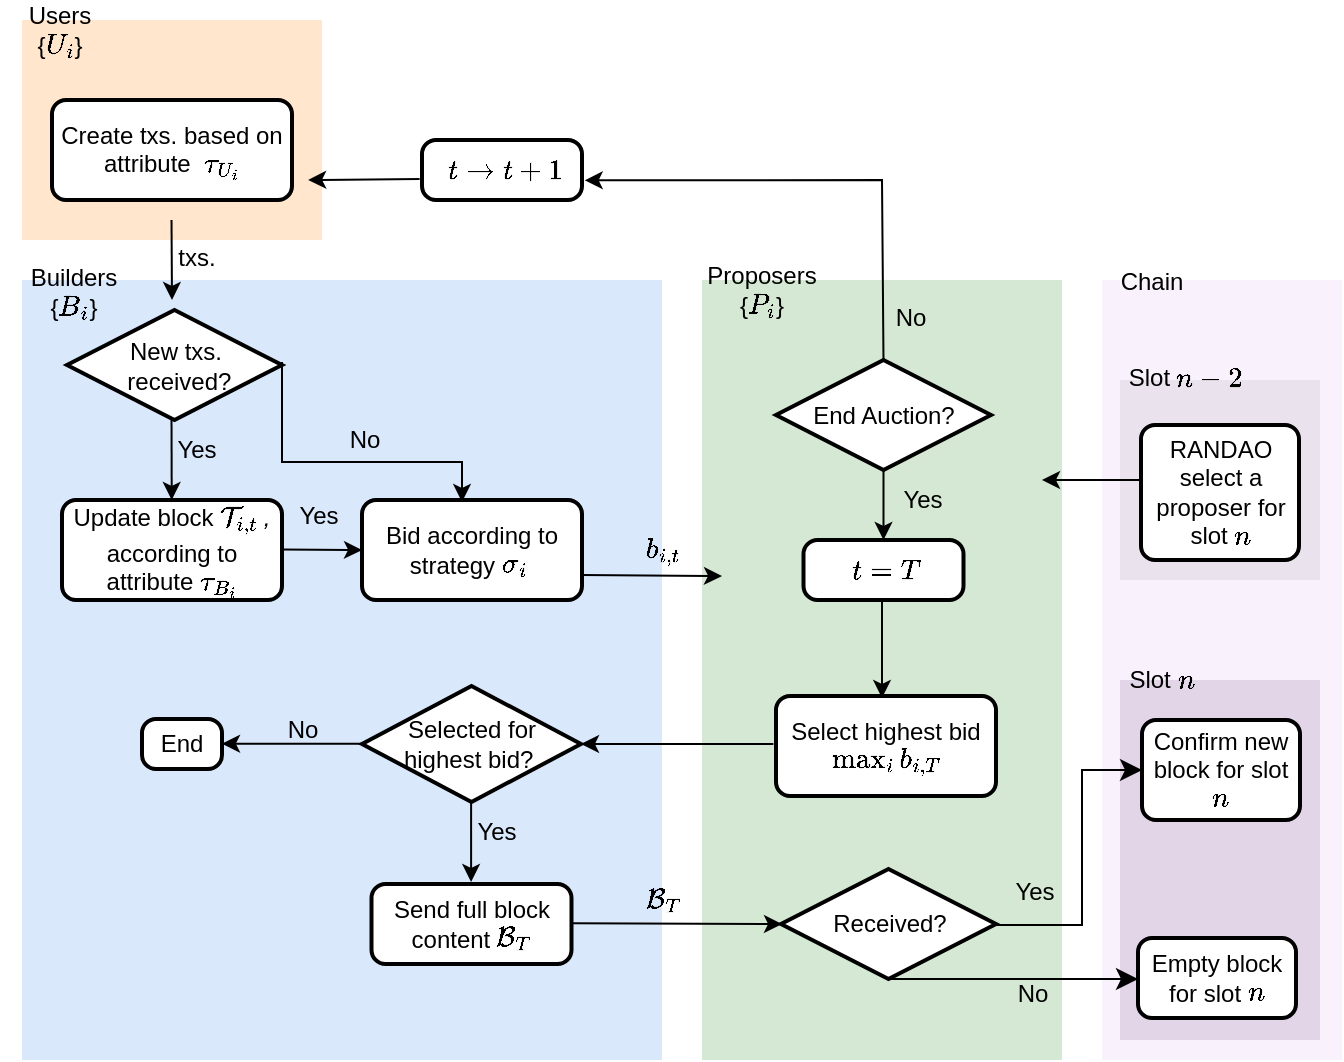 <mxfile version="26.1.1">
  <diagram name="Page-1" id="RIdl4yIpkKvQEjexbSTN">
    <mxGraphModel dx="889" dy="534" grid="1" gridSize="10" guides="1" tooltips="1" connect="1" arrows="1" fold="1" page="1" pageScale="1" pageWidth="827" pageHeight="1169" math="1" shadow="0">
      <root>
        <mxCell id="0" />
        <mxCell id="1" parent="0" />
        <mxCell id="jQI5X7SojYvdJqr93CXN-82" value="" style="rounded=0;whiteSpace=wrap;html=1;fillColor=light-dark(#f9f2fd, #392f3f);strokeColor=none;movable=1;resizable=1;rotatable=1;deletable=1;editable=1;locked=0;connectable=1;" vertex="1" parent="1">
          <mxGeometry x="640" y="190" width="120" height="390" as="geometry" />
        </mxCell>
        <mxCell id="jQI5X7SojYvdJqr93CXN-76" value="" style="rounded=0;whiteSpace=wrap;html=1;fillColor=#e1d5e7;strokeColor=none;" vertex="1" parent="1">
          <mxGeometry x="649" y="390" width="100" height="180" as="geometry" />
        </mxCell>
        <mxCell id="jQI5X7SojYvdJqr93CXN-40" value="" style="rounded=0;whiteSpace=wrap;html=1;fillColor=#d5e8d4;strokeColor=none;movable=1;resizable=1;rotatable=1;deletable=1;editable=1;locked=0;connectable=1;" vertex="1" parent="1">
          <mxGeometry x="440" y="190" width="180" height="390" as="geometry" />
        </mxCell>
        <mxCell id="jQI5X7SojYvdJqr93CXN-23" value="" style="rounded=0;whiteSpace=wrap;html=1;fillColor=#dae8fc;strokeColor=none;movable=1;resizable=1;rotatable=1;deletable=1;editable=1;locked=0;connectable=1;" vertex="1" parent="1">
          <mxGeometry x="100" y="190" width="320" height="390" as="geometry" />
        </mxCell>
        <mxCell id="jQI5X7SojYvdJqr93CXN-15" value="" style="rounded=0;whiteSpace=wrap;html=1;fillColor=#ffe6cc;strokeColor=none;movable=0;resizable=0;rotatable=0;deletable=0;editable=0;locked=1;connectable=0;" vertex="1" parent="1">
          <mxGeometry x="100" y="60" width="150" height="110" as="geometry" />
        </mxCell>
        <mxCell id="jQI5X7SojYvdJqr93CXN-16" value="Users&lt;div&gt;{\(U_i\)}&lt;/div&gt;" style="text;html=1;align=center;verticalAlign=middle;whiteSpace=wrap;rounded=0;" vertex="1" parent="1">
          <mxGeometry x="89" y="50" width="60" height="30" as="geometry" />
        </mxCell>
        <mxCell id="jQI5X7SojYvdJqr93CXN-18" value="Create txs. based on attribute&amp;nbsp;&amp;nbsp;\( \tau_{U_i} \)" style="rounded=1;whiteSpace=wrap;html=1;absoluteArcSize=1;arcSize=14;strokeWidth=2;" vertex="1" parent="1">
          <mxGeometry x="115" y="100" width="120" height="50" as="geometry" />
        </mxCell>
        <mxCell id="jQI5X7SojYvdJqr93CXN-21" value="" style="endArrow=classic;html=1;rounded=0;" edge="1" parent="1">
          <mxGeometry width="50" height="50" relative="1" as="geometry">
            <mxPoint x="174.76" y="160" as="sourcePoint" />
            <mxPoint x="175" y="200" as="targetPoint" />
          </mxGeometry>
        </mxCell>
        <mxCell id="jQI5X7SojYvdJqr93CXN-22" value="txs." style="text;html=1;align=center;verticalAlign=middle;resizable=0;points=[];autosize=1;strokeColor=none;fillColor=none;" vertex="1" parent="1">
          <mxGeometry x="167" y="164" width="40" height="30" as="geometry" />
        </mxCell>
        <mxCell id="jQI5X7SojYvdJqr93CXN-24" value="Builders&lt;div&gt;{\(B_i\)}&lt;/div&gt;" style="text;html=1;align=center;verticalAlign=middle;whiteSpace=wrap;rounded=0;" vertex="1" parent="1">
          <mxGeometry x="96" y="181" width="60" height="30" as="geometry" />
        </mxCell>
        <mxCell id="jQI5X7SojYvdJqr93CXN-25" value="New txs.&lt;div&gt;&amp;nbsp;received?&lt;/div&gt;" style="strokeWidth=2;html=1;shape=mxgraph.flowchart.decision;whiteSpace=wrap;" vertex="1" parent="1">
          <mxGeometry x="122.5" y="205" width="107.5" height="55" as="geometry" />
        </mxCell>
        <mxCell id="jQI5X7SojYvdJqr93CXN-26" value="" style="endArrow=classic;html=1;rounded=0;" edge="1" parent="1">
          <mxGeometry width="50" height="50" relative="1" as="geometry">
            <mxPoint x="174.76" y="260" as="sourcePoint" />
            <mxPoint x="174.855" y="300" as="targetPoint" />
          </mxGeometry>
        </mxCell>
        <mxCell id="jQI5X7SojYvdJqr93CXN-27" value="Yes" style="text;html=1;align=center;verticalAlign=middle;resizable=0;points=[];autosize=1;strokeColor=none;fillColor=none;" vertex="1" parent="1">
          <mxGeometry x="167" y="260" width="40" height="30" as="geometry" />
        </mxCell>
        <mxCell id="jQI5X7SojYvdJqr93CXN-28" value="" style="endArrow=classic;html=1;rounded=0;entryX=0;entryY=0.5;entryDx=0;entryDy=0;" edge="1" parent="1" target="jQI5X7SojYvdJqr93CXN-35">
          <mxGeometry width="50" height="50" relative="1" as="geometry">
            <mxPoint x="230" y="324.76" as="sourcePoint" />
            <mxPoint x="267.095" y="324.76" as="targetPoint" />
          </mxGeometry>
        </mxCell>
        <mxCell id="jQI5X7SojYvdJqr93CXN-29" value="No" style="text;html=1;align=center;verticalAlign=middle;resizable=0;points=[];autosize=1;strokeColor=none;fillColor=none;" vertex="1" parent="1">
          <mxGeometry x="251" y="255" width="40" height="30" as="geometry" />
        </mxCell>
        <mxCell id="jQI5X7SojYvdJqr93CXN-31" value="Update block \( \mathcal{T}_{i,t} \)&lt;i&gt;&lt;sub&gt;&amp;nbsp;&lt;/sub&gt;,&lt;/i&gt; according to attribute \( \tau_{B_i} \)" style="rounded=1;whiteSpace=wrap;html=1;absoluteArcSize=1;arcSize=14;strokeWidth=2;" vertex="1" parent="1">
          <mxGeometry x="120" y="300" width="110" height="50" as="geometry" />
        </mxCell>
        <mxCell id="jQI5X7SojYvdJqr93CXN-35" value="Bid according to strategy \( \sigma_i \)&amp;nbsp;" style="rounded=1;whiteSpace=wrap;html=1;absoluteArcSize=1;arcSize=14;strokeWidth=2;" vertex="1" parent="1">
          <mxGeometry x="270" y="300" width="110" height="50" as="geometry" />
        </mxCell>
        <mxCell id="jQI5X7SojYvdJqr93CXN-38" value="&lt;span style=&quot;text-wrap-mode: wrap;&quot;&gt;\( b_{i,t} \)&lt;/span&gt;" style="text;html=1;align=center;verticalAlign=middle;resizable=0;points=[];autosize=1;strokeColor=none;fillColor=none;" vertex="1" parent="1">
          <mxGeometry x="380" y="310" width="80" height="30" as="geometry" />
        </mxCell>
        <mxCell id="jQI5X7SojYvdJqr93CXN-36" value="" style="endArrow=classic;html=1;rounded=0;exitX=1;exitY=0.75;exitDx=0;exitDy=0;" edge="1" parent="1" source="jQI5X7SojYvdJqr93CXN-35">
          <mxGeometry width="50" height="50" relative="1" as="geometry">
            <mxPoint x="376" y="330" as="sourcePoint" />
            <mxPoint x="450" y="338" as="targetPoint" />
          </mxGeometry>
        </mxCell>
        <mxCell id="jQI5X7SojYvdJqr93CXN-39" value="End Auction?" style="strokeWidth=2;html=1;shape=mxgraph.flowchart.decision;whiteSpace=wrap;" vertex="1" parent="1">
          <mxGeometry x="477" y="230" width="107.5" height="55" as="geometry" />
        </mxCell>
        <mxCell id="jQI5X7SojYvdJqr93CXN-42" value="Yes" style="text;html=1;align=center;verticalAlign=middle;resizable=0;points=[];autosize=1;strokeColor=none;fillColor=none;" vertex="1" parent="1">
          <mxGeometry x="228" y="293" width="40" height="30" as="geometry" />
        </mxCell>
        <mxCell id="jQI5X7SojYvdJqr93CXN-41" value="" style="endArrow=classic;html=1;rounded=0;" edge="1" parent="1">
          <mxGeometry width="50" height="50" relative="1" as="geometry">
            <mxPoint x="230" y="231" as="sourcePoint" />
            <mxPoint x="320" y="301" as="targetPoint" />
            <Array as="points">
              <mxPoint x="230" y="251" />
              <mxPoint x="230" y="281" />
              <mxPoint x="320" y="281" />
            </Array>
          </mxGeometry>
        </mxCell>
        <mxCell id="jQI5X7SojYvdJqr93CXN-44" value="" style="endArrow=classic;html=1;rounded=0;entryX=1.017;entryY=0.672;entryDx=0;entryDy=0;entryPerimeter=0;exitX=0.5;exitY=0;exitDx=0;exitDy=0;exitPerimeter=0;" edge="1" parent="1" source="jQI5X7SojYvdJqr93CXN-39" target="jQI5X7SojYvdJqr93CXN-46">
          <mxGeometry width="50" height="50" relative="1" as="geometry">
            <mxPoint x="532" y="230" as="sourcePoint" />
            <mxPoint x="430" y="140" as="targetPoint" />
            <Array as="points">
              <mxPoint x="530" y="140" />
            </Array>
          </mxGeometry>
        </mxCell>
        <mxCell id="jQI5X7SojYvdJqr93CXN-45" value="No" style="text;html=1;align=center;verticalAlign=middle;resizable=0;points=[];autosize=1;strokeColor=none;fillColor=none;" vertex="1" parent="1">
          <mxGeometry x="524" y="194" width="40" height="30" as="geometry" />
        </mxCell>
        <mxCell id="jQI5X7SojYvdJqr93CXN-46" value="&amp;nbsp;\( t \to t+1 \)" style="rounded=1;whiteSpace=wrap;html=1;absoluteArcSize=1;arcSize=14;strokeWidth=2;" vertex="1" parent="1">
          <mxGeometry x="300" y="120" width="80" height="30" as="geometry" />
        </mxCell>
        <mxCell id="jQI5X7SojYvdJqr93CXN-47" value="Proposers&lt;div&gt;{\(P_i\)}&lt;/div&gt;" style="text;html=1;align=center;verticalAlign=middle;whiteSpace=wrap;rounded=0;" vertex="1" parent="1">
          <mxGeometry x="440" y="180" width="60" height="30" as="geometry" />
        </mxCell>
        <mxCell id="jQI5X7SojYvdJqr93CXN-48" value="" style="endArrow=classic;html=1;rounded=0;exitX=-0.015;exitY=0.649;exitDx=0;exitDy=0;exitPerimeter=0;" edge="1" parent="1" source="jQI5X7SojYvdJqr93CXN-46">
          <mxGeometry width="50" height="50" relative="1" as="geometry">
            <mxPoint x="291.0" y="139.92" as="sourcePoint" />
            <mxPoint x="243.08" y="140" as="targetPoint" />
          </mxGeometry>
        </mxCell>
        <mxCell id="jQI5X7SojYvdJqr93CXN-49" value="" style="endArrow=classic;html=1;rounded=0;exitX=0.5;exitY=1;exitDx=0;exitDy=0;exitPerimeter=0;entryX=0.5;entryY=0;entryDx=0;entryDy=0;" edge="1" parent="1" source="jQI5X7SojYvdJqr93CXN-39" target="jQI5X7SojYvdJqr93CXN-71">
          <mxGeometry width="50" height="50" relative="1" as="geometry">
            <mxPoint x="531.55" y="357" as="sourcePoint" />
            <mxPoint x="532" y="320" as="targetPoint" />
          </mxGeometry>
        </mxCell>
        <mxCell id="jQI5X7SojYvdJqr93CXN-50" value="Yes" style="text;html=1;align=center;verticalAlign=middle;resizable=0;points=[];autosize=1;strokeColor=none;fillColor=none;" vertex="1" parent="1">
          <mxGeometry x="530" y="285" width="40" height="30" as="geometry" />
        </mxCell>
        <mxCell id="jQI5X7SojYvdJqr93CXN-51" value="Select highest bid \(\max_{i} b_{i,T}\)" style="rounded=1;whiteSpace=wrap;html=1;absoluteArcSize=1;arcSize=14;strokeWidth=2;" vertex="1" parent="1">
          <mxGeometry x="477" y="398" width="110" height="50" as="geometry" />
        </mxCell>
        <mxCell id="jQI5X7SojYvdJqr93CXN-52" value="" style="endArrow=classic;html=1;rounded=0;exitX=-0.012;exitY=0.64;exitDx=0;exitDy=0;exitPerimeter=0;entryX=1;entryY=0.5;entryDx=0;entryDy=0;entryPerimeter=0;" edge="1" parent="1" target="jQI5X7SojYvdJqr93CXN-53">
          <mxGeometry width="50" height="50" relative="1" as="geometry">
            <mxPoint x="475.68" y="422" as="sourcePoint" />
            <mxPoint x="410" y="422" as="targetPoint" />
          </mxGeometry>
        </mxCell>
        <mxCell id="jQI5X7SojYvdJqr93CXN-53" value="Selected for&lt;div&gt;highest bid?&amp;nbsp;&lt;/div&gt;" style="strokeWidth=2;html=1;shape=mxgraph.flowchart.decision;whiteSpace=wrap;" vertex="1" parent="1">
          <mxGeometry x="270" y="393" width="109.5" height="58" as="geometry" />
        </mxCell>
        <mxCell id="jQI5X7SojYvdJqr93CXN-54" value="" style="endArrow=classic;html=1;rounded=0;" edge="1" parent="1">
          <mxGeometry width="50" height="50" relative="1" as="geometry">
            <mxPoint x="270" y="421.83" as="sourcePoint" />
            <mxPoint x="200" y="421.83" as="targetPoint" />
          </mxGeometry>
        </mxCell>
        <mxCell id="jQI5X7SojYvdJqr93CXN-55" value="No" style="text;html=1;align=center;verticalAlign=middle;resizable=0;points=[];autosize=1;strokeColor=none;fillColor=none;" vertex="1" parent="1">
          <mxGeometry x="220" y="400" width="40" height="30" as="geometry" />
        </mxCell>
        <mxCell id="jQI5X7SojYvdJqr93CXN-58" value="End" style="rounded=1;whiteSpace=wrap;html=1;absoluteArcSize=1;arcSize=14;strokeWidth=2;" vertex="1" parent="1">
          <mxGeometry x="160" y="409.5" width="40" height="25" as="geometry" />
        </mxCell>
        <mxCell id="jQI5X7SojYvdJqr93CXN-59" value="" style="endArrow=classic;html=1;rounded=0;" edge="1" parent="1">
          <mxGeometry width="50" height="50" relative="1" as="geometry">
            <mxPoint x="324.55" y="451" as="sourcePoint" />
            <mxPoint x="324.55" y="491" as="targetPoint" />
          </mxGeometry>
        </mxCell>
        <mxCell id="jQI5X7SojYvdJqr93CXN-60" value="Yes" style="text;html=1;align=center;verticalAlign=middle;resizable=0;points=[];autosize=1;strokeColor=none;fillColor=none;" vertex="1" parent="1">
          <mxGeometry x="317" y="451" width="40" height="30" as="geometry" />
        </mxCell>
        <mxCell id="jQI5X7SojYvdJqr93CXN-61" value="Send full block content \( \mathcal{B}_T \)" style="rounded=1;whiteSpace=wrap;html=1;absoluteArcSize=1;arcSize=14;strokeWidth=2;" vertex="1" parent="1">
          <mxGeometry x="274.75" y="492" width="100" height="40" as="geometry" />
        </mxCell>
        <mxCell id="jQI5X7SojYvdJqr93CXN-62" value="" style="endArrow=classic;html=1;rounded=0;" edge="1" parent="1">
          <mxGeometry width="50" height="50" relative="1" as="geometry">
            <mxPoint x="374.75" y="511.66" as="sourcePoint" />
            <mxPoint x="480" y="512" as="targetPoint" />
          </mxGeometry>
        </mxCell>
        <mxCell id="jQI5X7SojYvdJqr93CXN-63" value="Received?" style="strokeWidth=2;html=1;shape=mxgraph.flowchart.decision;whiteSpace=wrap;" vertex="1" parent="1">
          <mxGeometry x="479.5" y="484.5" width="107.5" height="55" as="geometry" />
        </mxCell>
        <mxCell id="jQI5X7SojYvdJqr93CXN-64" value="&lt;span style=&quot;text-wrap-mode: wrap;&quot;&gt;\( \mathcal{B}_T \)&lt;/span&gt;" style="text;html=1;align=center;verticalAlign=middle;resizable=0;points=[];autosize=1;strokeColor=none;fillColor=none;" vertex="1" parent="1">
          <mxGeometry x="360" y="484.5" width="120" height="30" as="geometry" />
        </mxCell>
        <mxCell id="jQI5X7SojYvdJqr93CXN-66" value="No" style="text;html=1;align=center;verticalAlign=middle;resizable=0;points=[];autosize=1;strokeColor=none;fillColor=none;" vertex="1" parent="1">
          <mxGeometry x="584.5" y="532" width="40" height="30" as="geometry" />
        </mxCell>
        <mxCell id="jQI5X7SojYvdJqr93CXN-68" value="Empty block for slot \(n\)" style="rounded=1;whiteSpace=wrap;html=1;absoluteArcSize=1;arcSize=14;strokeWidth=2;" vertex="1" parent="1">
          <mxGeometry x="658" y="519" width="79" height="40" as="geometry" />
        </mxCell>
        <mxCell id="jQI5X7SojYvdJqr93CXN-69" value="" style="edgeStyle=elbowEdgeStyle;elbow=horizontal;endArrow=classic;html=1;curved=0;rounded=0;endSize=8;startSize=8;entryX=0;entryY=0.5;entryDx=0;entryDy=0;" edge="1" parent="1" target="jQI5X7SojYvdJqr93CXN-74">
          <mxGeometry width="50" height="50" relative="1" as="geometry">
            <mxPoint x="586" y="512.5" as="sourcePoint" />
            <mxPoint x="650" y="390" as="targetPoint" />
            <Array as="points">
              <mxPoint x="630" y="460" />
            </Array>
          </mxGeometry>
        </mxCell>
        <mxCell id="jQI5X7SojYvdJqr93CXN-70" value="Yes" style="text;html=1;align=center;verticalAlign=middle;resizable=0;points=[];autosize=1;strokeColor=none;fillColor=none;" vertex="1" parent="1">
          <mxGeometry x="585.5" y="481" width="40" height="30" as="geometry" />
        </mxCell>
        <mxCell id="jQI5X7SojYvdJqr93CXN-71" value="&amp;nbsp;\( t = T \)" style="rounded=1;whiteSpace=wrap;html=1;absoluteArcSize=1;arcSize=14;strokeWidth=2;" vertex="1" parent="1">
          <mxGeometry x="490.75" y="320" width="80" height="30" as="geometry" />
        </mxCell>
        <mxCell id="jQI5X7SojYvdJqr93CXN-73" value="" style="endArrow=classic;html=1;rounded=0;exitX=0.5;exitY=1;exitDx=0;exitDy=0;exitPerimeter=0;" edge="1" parent="1">
          <mxGeometry width="50" height="50" relative="1" as="geometry">
            <mxPoint x="530" y="349" as="sourcePoint" />
            <mxPoint x="530" y="399" as="targetPoint" />
          </mxGeometry>
        </mxCell>
        <mxCell id="jQI5X7SojYvdJqr93CXN-74" value="Confirm new block for slot \(n\)" style="rounded=1;whiteSpace=wrap;html=1;absoluteArcSize=1;arcSize=14;strokeWidth=2;" vertex="1" parent="1">
          <mxGeometry x="660" y="410" width="79" height="50" as="geometry" />
        </mxCell>
        <mxCell id="jQI5X7SojYvdJqr93CXN-75" value="" style="edgeStyle=segmentEdgeStyle;endArrow=classic;html=1;curved=0;rounded=0;endSize=8;startSize=8;" edge="1" parent="1" target="jQI5X7SojYvdJqr93CXN-68">
          <mxGeometry width="50" height="50" relative="1" as="geometry">
            <mxPoint x="534" y="539.5" as="sourcePoint" />
            <mxPoint x="650" y="550" as="targetPoint" />
            <Array as="points">
              <mxPoint x="590" y="540" />
              <mxPoint x="590" y="540" />
            </Array>
          </mxGeometry>
        </mxCell>
        <mxCell id="jQI5X7SojYvdJqr93CXN-77" value="Slot \(n\)" style="text;html=1;align=center;verticalAlign=middle;whiteSpace=wrap;rounded=0;" vertex="1" parent="1">
          <mxGeometry x="640" y="375" width="60" height="30" as="geometry" />
        </mxCell>
        <mxCell id="jQI5X7SojYvdJqr93CXN-78" value="" style="rounded=0;whiteSpace=wrap;html=1;fillColor=light-dark(#eae3ed, #392f3f);strokeColor=none;movable=1;resizable=1;rotatable=1;deletable=1;editable=1;locked=0;connectable=1;" vertex="1" parent="1">
          <mxGeometry x="649" y="240" width="100" height="100" as="geometry" />
        </mxCell>
        <mxCell id="jQI5X7SojYvdJqr93CXN-79" value="Slot \(n-2\)" style="text;html=1;align=center;verticalAlign=middle;whiteSpace=wrap;rounded=0;" vertex="1" parent="1">
          <mxGeometry x="652" y="224" width="60" height="30" as="geometry" />
        </mxCell>
        <mxCell id="jQI5X7SojYvdJqr93CXN-80" value="RANDAO select a proposer for slot \(n\)" style="rounded=1;whiteSpace=wrap;html=1;absoluteArcSize=1;arcSize=14;strokeWidth=2;" vertex="1" parent="1">
          <mxGeometry x="659.5" y="262.5" width="79" height="67.5" as="geometry" />
        </mxCell>
        <mxCell id="jQI5X7SojYvdJqr93CXN-81" value="" style="endArrow=classic;html=1;rounded=0;" edge="1" parent="1">
          <mxGeometry width="50" height="50" relative="1" as="geometry">
            <mxPoint x="660" y="290" as="sourcePoint" />
            <mxPoint x="610" y="290" as="targetPoint" />
          </mxGeometry>
        </mxCell>
        <mxCell id="jQI5X7SojYvdJqr93CXN-83" value="Chain" style="text;html=1;align=center;verticalAlign=middle;whiteSpace=wrap;rounded=0;" vertex="1" parent="1">
          <mxGeometry x="635" y="176" width="60" height="30" as="geometry" />
        </mxCell>
      </root>
    </mxGraphModel>
  </diagram>
</mxfile>
